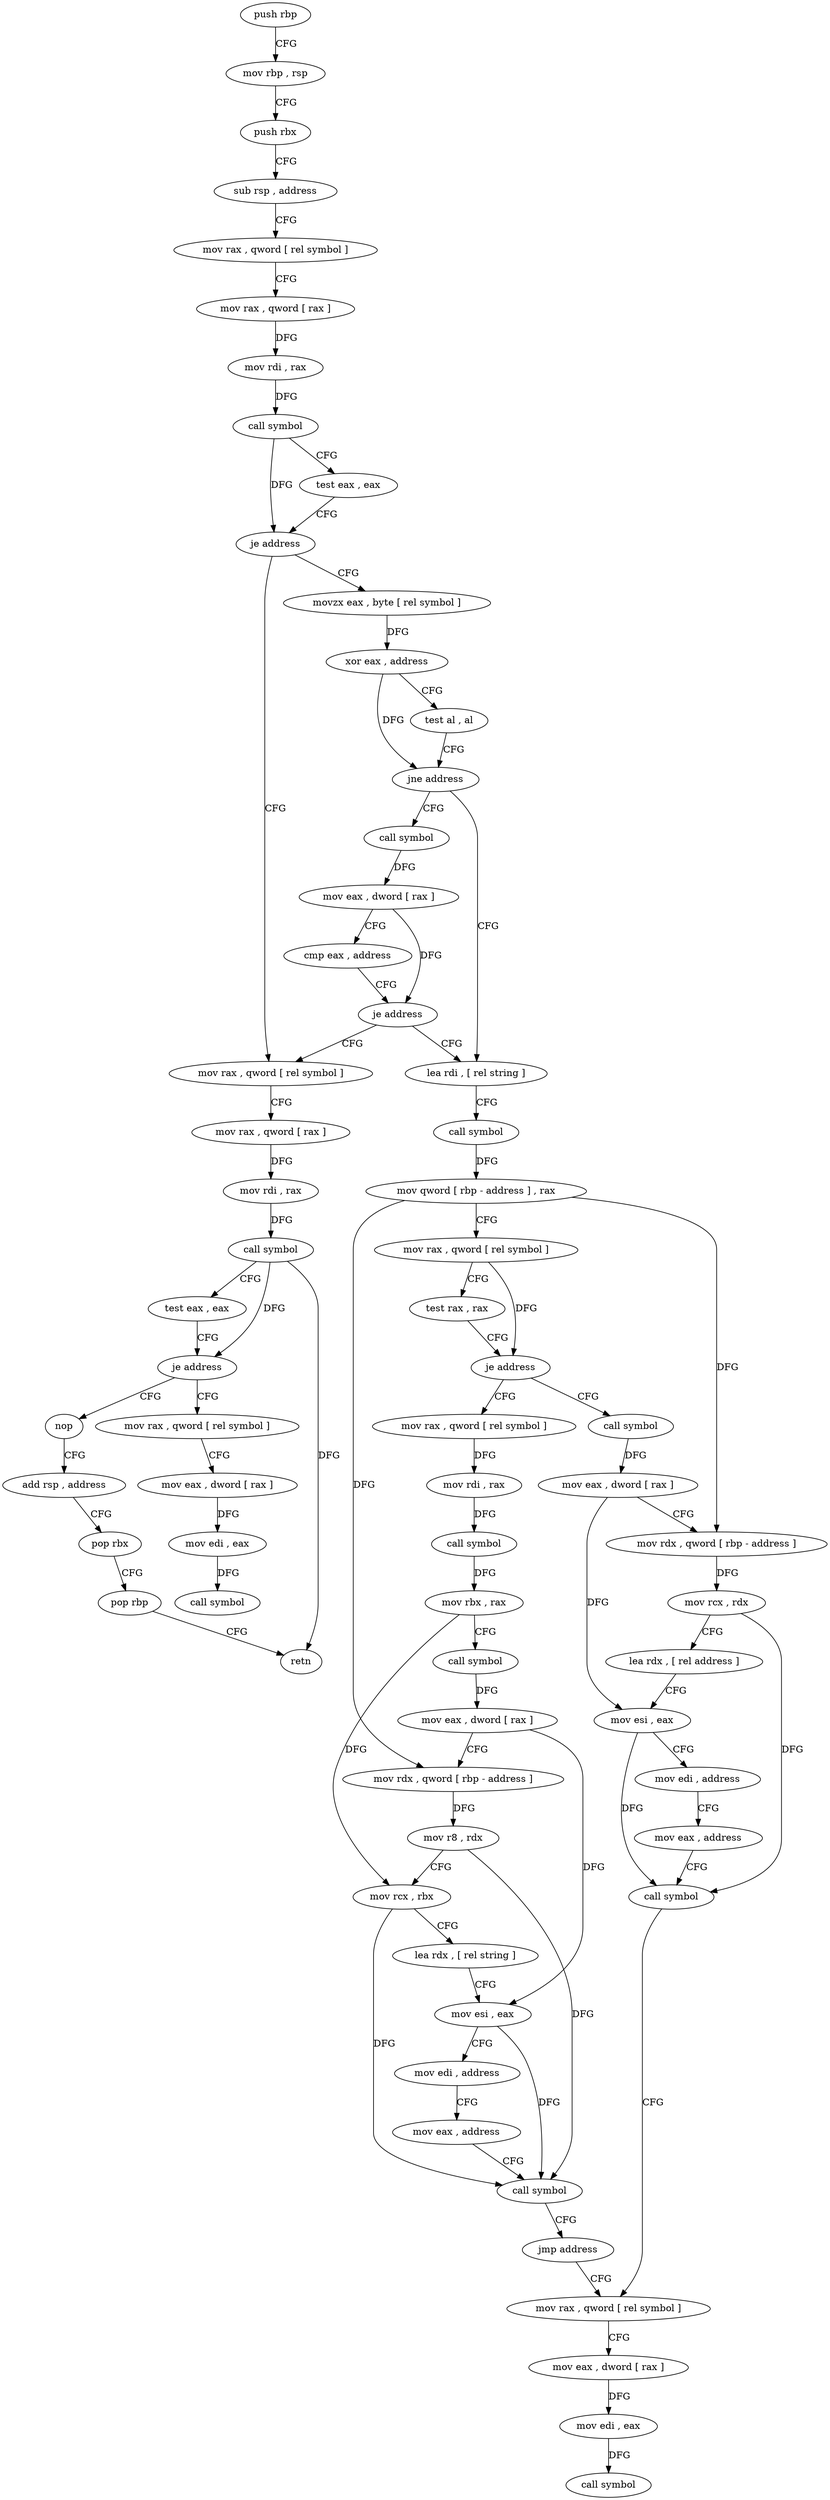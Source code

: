 digraph "func" {
"205485" [label = "push rbp" ]
"205486" [label = "mov rbp , rsp" ]
"205489" [label = "push rbx" ]
"205490" [label = "sub rsp , address" ]
"205494" [label = "mov rax , qword [ rel symbol ]" ]
"205501" [label = "mov rax , qword [ rax ]" ]
"205504" [label = "mov rdi , rax" ]
"205507" [label = "call symbol" ]
"205512" [label = "test eax , eax" ]
"205514" [label = "je address" ]
"205693" [label = "mov rax , qword [ rel symbol ]" ]
"205520" [label = "movzx eax , byte [ rel symbol ]" ]
"205700" [label = "mov rax , qword [ rax ]" ]
"205703" [label = "mov rdi , rax" ]
"205706" [label = "call symbol" ]
"205711" [label = "test eax , eax" ]
"205713" [label = "je address" ]
"205731" [label = "nop" ]
"205715" [label = "mov rax , qword [ rel symbol ]" ]
"205527" [label = "xor eax , address" ]
"205530" [label = "test al , al" ]
"205532" [label = "jne address" ]
"205550" [label = "lea rdi , [ rel string ]" ]
"205534" [label = "call symbol" ]
"205732" [label = "add rsp , address" ]
"205736" [label = "pop rbx" ]
"205737" [label = "pop rbp" ]
"205738" [label = "retn" ]
"205722" [label = "mov eax , dword [ rax ]" ]
"205724" [label = "mov edi , eax" ]
"205726" [label = "call symbol" ]
"205557" [label = "call symbol" ]
"205562" [label = "mov qword [ rbp - address ] , rax" ]
"205566" [label = "mov rax , qword [ rel symbol ]" ]
"205573" [label = "test rax , rax" ]
"205576" [label = "je address" ]
"205639" [label = "call symbol" ]
"205578" [label = "mov rax , qword [ rel symbol ]" ]
"205539" [label = "mov eax , dword [ rax ]" ]
"205541" [label = "cmp eax , address" ]
"205544" [label = "je address" ]
"205644" [label = "mov eax , dword [ rax ]" ]
"205646" [label = "mov rdx , qword [ rbp - address ]" ]
"205650" [label = "mov rcx , rdx" ]
"205653" [label = "lea rdx , [ rel address ]" ]
"205660" [label = "mov esi , eax" ]
"205662" [label = "mov edi , address" ]
"205667" [label = "mov eax , address" ]
"205672" [label = "call symbol" ]
"205677" [label = "mov rax , qword [ rel symbol ]" ]
"205585" [label = "mov rdi , rax" ]
"205588" [label = "call symbol" ]
"205593" [label = "mov rbx , rax" ]
"205596" [label = "call symbol" ]
"205601" [label = "mov eax , dword [ rax ]" ]
"205603" [label = "mov rdx , qword [ rbp - address ]" ]
"205607" [label = "mov r8 , rdx" ]
"205610" [label = "mov rcx , rbx" ]
"205613" [label = "lea rdx , [ rel string ]" ]
"205620" [label = "mov esi , eax" ]
"205622" [label = "mov edi , address" ]
"205627" [label = "mov eax , address" ]
"205632" [label = "call symbol" ]
"205637" [label = "jmp address" ]
"205684" [label = "mov eax , dword [ rax ]" ]
"205686" [label = "mov edi , eax" ]
"205688" [label = "call symbol" ]
"205485" -> "205486" [ label = "CFG" ]
"205486" -> "205489" [ label = "CFG" ]
"205489" -> "205490" [ label = "CFG" ]
"205490" -> "205494" [ label = "CFG" ]
"205494" -> "205501" [ label = "CFG" ]
"205501" -> "205504" [ label = "DFG" ]
"205504" -> "205507" [ label = "DFG" ]
"205507" -> "205512" [ label = "CFG" ]
"205507" -> "205514" [ label = "DFG" ]
"205512" -> "205514" [ label = "CFG" ]
"205514" -> "205693" [ label = "CFG" ]
"205514" -> "205520" [ label = "CFG" ]
"205693" -> "205700" [ label = "CFG" ]
"205520" -> "205527" [ label = "DFG" ]
"205700" -> "205703" [ label = "DFG" ]
"205703" -> "205706" [ label = "DFG" ]
"205706" -> "205711" [ label = "CFG" ]
"205706" -> "205713" [ label = "DFG" ]
"205706" -> "205738" [ label = "DFG" ]
"205711" -> "205713" [ label = "CFG" ]
"205713" -> "205731" [ label = "CFG" ]
"205713" -> "205715" [ label = "CFG" ]
"205731" -> "205732" [ label = "CFG" ]
"205715" -> "205722" [ label = "CFG" ]
"205527" -> "205530" [ label = "CFG" ]
"205527" -> "205532" [ label = "DFG" ]
"205530" -> "205532" [ label = "CFG" ]
"205532" -> "205550" [ label = "CFG" ]
"205532" -> "205534" [ label = "CFG" ]
"205550" -> "205557" [ label = "CFG" ]
"205534" -> "205539" [ label = "DFG" ]
"205732" -> "205736" [ label = "CFG" ]
"205736" -> "205737" [ label = "CFG" ]
"205737" -> "205738" [ label = "CFG" ]
"205722" -> "205724" [ label = "DFG" ]
"205724" -> "205726" [ label = "DFG" ]
"205557" -> "205562" [ label = "DFG" ]
"205562" -> "205566" [ label = "CFG" ]
"205562" -> "205646" [ label = "DFG" ]
"205562" -> "205603" [ label = "DFG" ]
"205566" -> "205573" [ label = "CFG" ]
"205566" -> "205576" [ label = "DFG" ]
"205573" -> "205576" [ label = "CFG" ]
"205576" -> "205639" [ label = "CFG" ]
"205576" -> "205578" [ label = "CFG" ]
"205639" -> "205644" [ label = "DFG" ]
"205578" -> "205585" [ label = "DFG" ]
"205539" -> "205541" [ label = "CFG" ]
"205539" -> "205544" [ label = "DFG" ]
"205541" -> "205544" [ label = "CFG" ]
"205544" -> "205693" [ label = "CFG" ]
"205544" -> "205550" [ label = "CFG" ]
"205644" -> "205646" [ label = "CFG" ]
"205644" -> "205660" [ label = "DFG" ]
"205646" -> "205650" [ label = "DFG" ]
"205650" -> "205653" [ label = "CFG" ]
"205650" -> "205672" [ label = "DFG" ]
"205653" -> "205660" [ label = "CFG" ]
"205660" -> "205662" [ label = "CFG" ]
"205660" -> "205672" [ label = "DFG" ]
"205662" -> "205667" [ label = "CFG" ]
"205667" -> "205672" [ label = "CFG" ]
"205672" -> "205677" [ label = "CFG" ]
"205677" -> "205684" [ label = "CFG" ]
"205585" -> "205588" [ label = "DFG" ]
"205588" -> "205593" [ label = "DFG" ]
"205593" -> "205596" [ label = "CFG" ]
"205593" -> "205610" [ label = "DFG" ]
"205596" -> "205601" [ label = "DFG" ]
"205601" -> "205603" [ label = "CFG" ]
"205601" -> "205620" [ label = "DFG" ]
"205603" -> "205607" [ label = "DFG" ]
"205607" -> "205610" [ label = "CFG" ]
"205607" -> "205632" [ label = "DFG" ]
"205610" -> "205613" [ label = "CFG" ]
"205610" -> "205632" [ label = "DFG" ]
"205613" -> "205620" [ label = "CFG" ]
"205620" -> "205622" [ label = "CFG" ]
"205620" -> "205632" [ label = "DFG" ]
"205622" -> "205627" [ label = "CFG" ]
"205627" -> "205632" [ label = "CFG" ]
"205632" -> "205637" [ label = "CFG" ]
"205637" -> "205677" [ label = "CFG" ]
"205684" -> "205686" [ label = "DFG" ]
"205686" -> "205688" [ label = "DFG" ]
}
